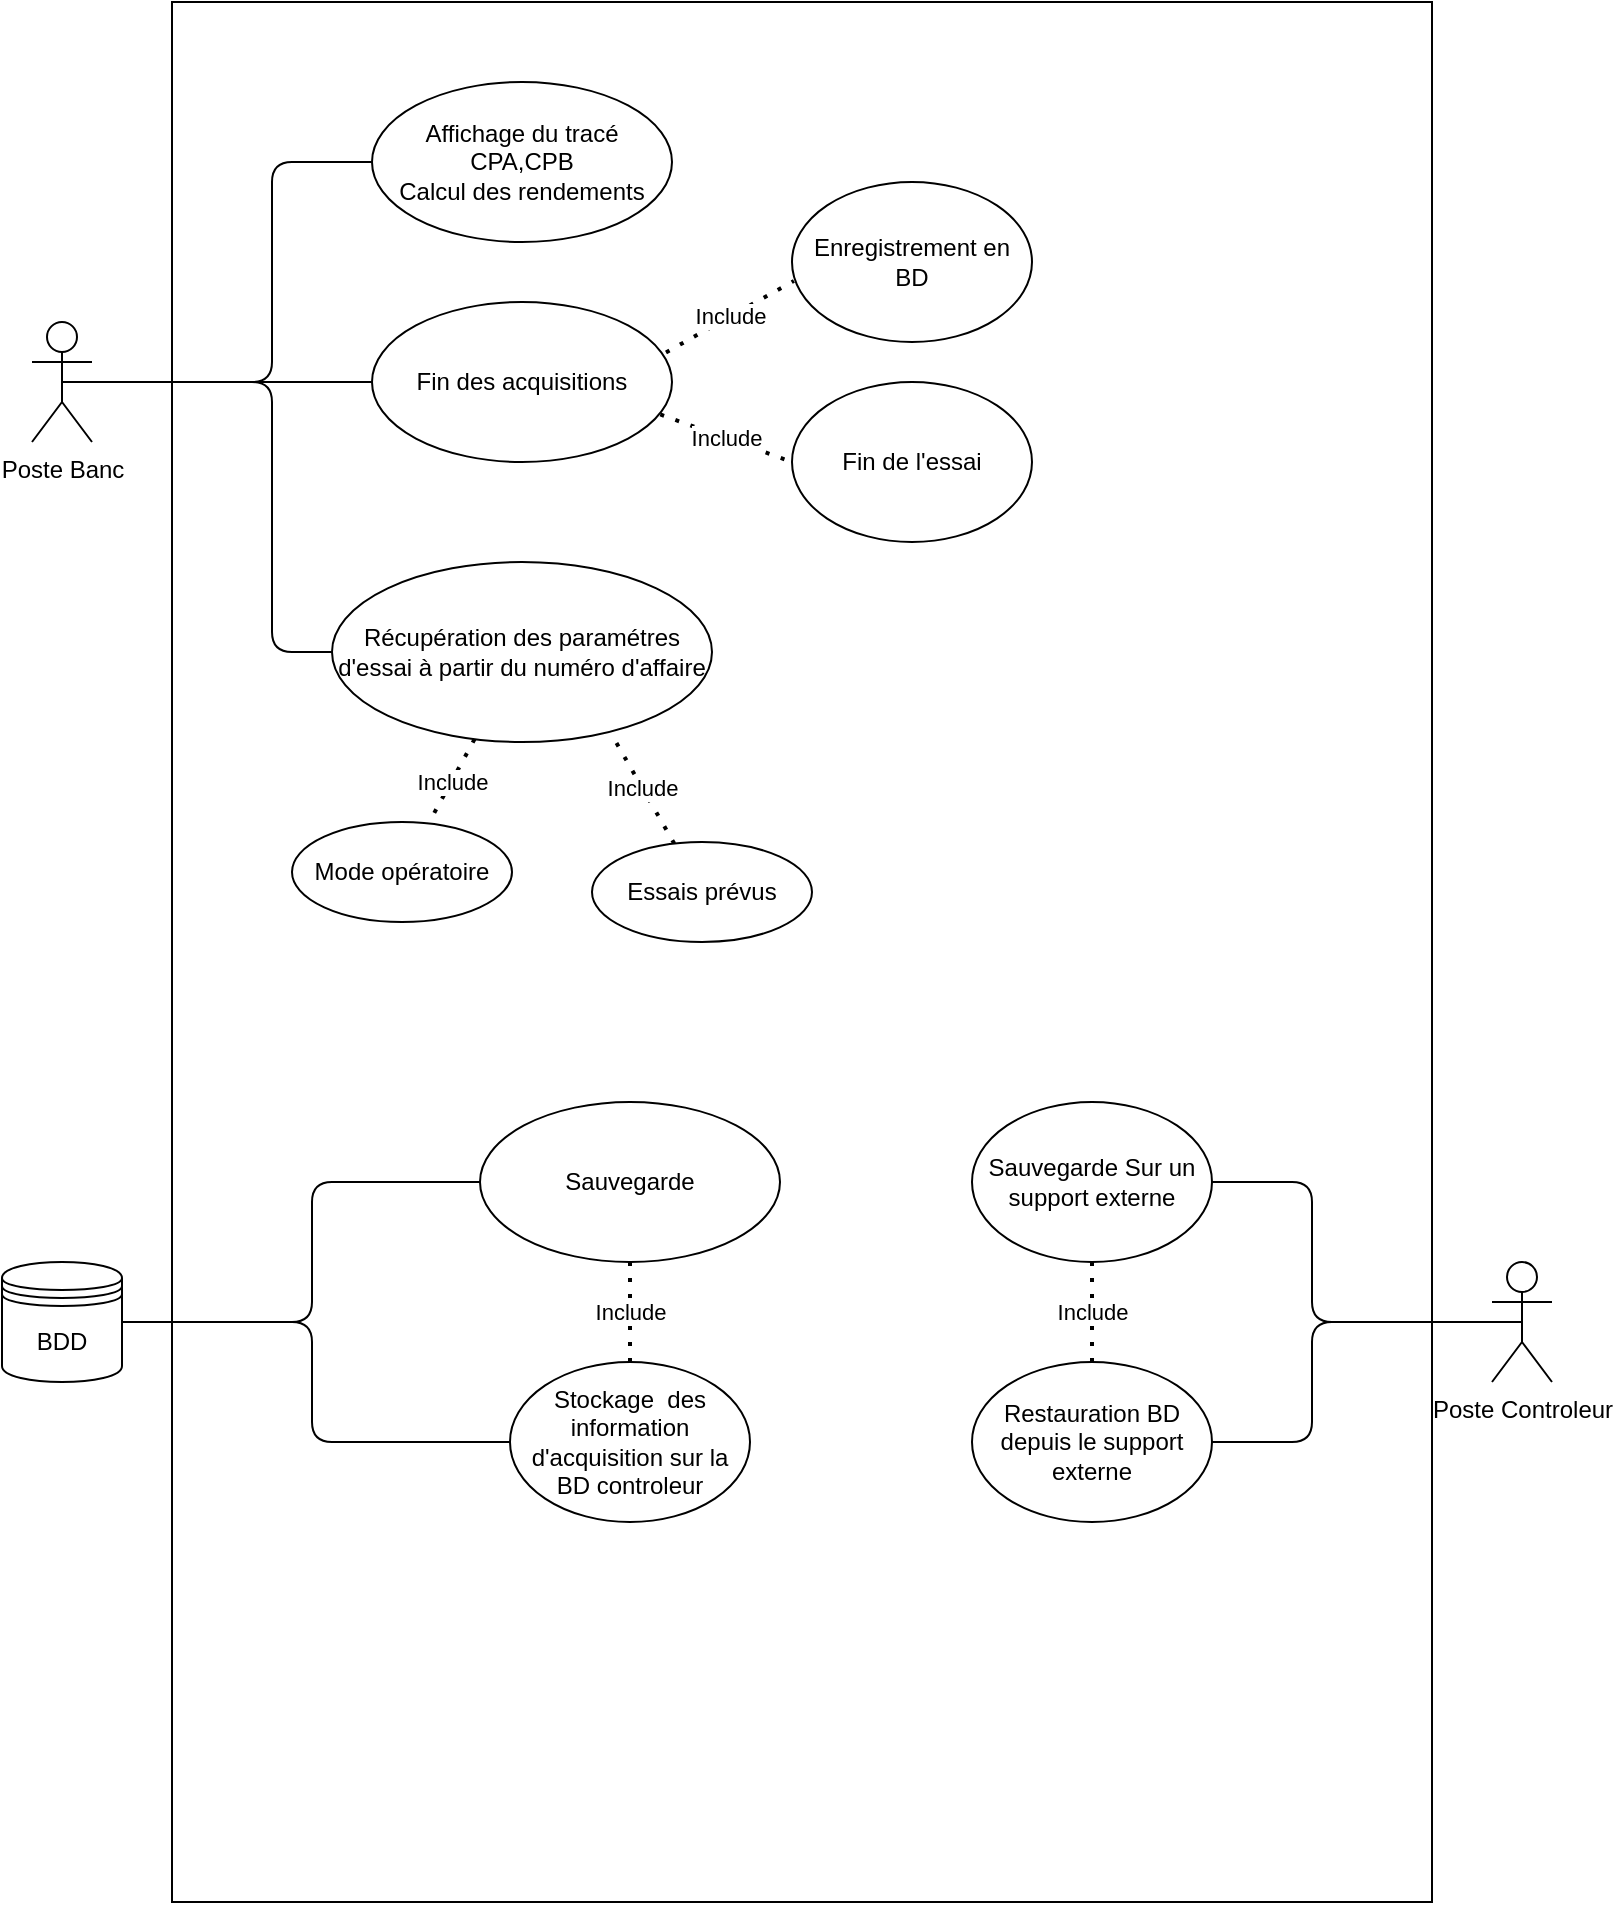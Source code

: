 <mxfile>
    <diagram id="stwNvvhAEf2OUdrHxZNL" name="Page-1">
        <mxGraphModel dx="812" dy="676" grid="1" gridSize="10" guides="1" tooltips="1" connect="1" arrows="1" fold="1" page="1" pageScale="1" pageWidth="827" pageHeight="1169" math="0" shadow="0">
            <root>
                <mxCell id="0"/>
                <mxCell id="1" parent="0"/>
                <mxCell id="2" value="Poste Banc" style="shape=umlActor;html=1;verticalLabelPosition=bottom;verticalAlign=top;align=center;" vertex="1" parent="1">
                    <mxGeometry x="40" y="250" width="30" height="60" as="geometry"/>
                </mxCell>
                <mxCell id="5" value="" style="rounded=0;whiteSpace=wrap;html=1;" vertex="1" parent="1">
                    <mxGeometry x="110" y="90" width="630" height="950" as="geometry"/>
                </mxCell>
                <mxCell id="6" value="Poste Controleur" style="shape=umlActor;html=1;verticalLabelPosition=bottom;verticalAlign=top;align=center;" vertex="1" parent="1">
                    <mxGeometry x="770" y="720" width="30" height="60" as="geometry"/>
                </mxCell>
                <mxCell id="8" value="Récupération des paramétres d'essai à partir du numéro d'affaire" style="ellipse;whiteSpace=wrap;html=1;" vertex="1" parent="1">
                    <mxGeometry x="190" y="370" width="190" height="90" as="geometry"/>
                </mxCell>
                <mxCell id="12" value="" style="endArrow=none;html=1;entryX=0.5;entryY=0.5;entryDx=0;entryDy=0;entryPerimeter=0;exitX=0;exitY=0.5;exitDx=0;exitDy=0;" edge="1" parent="1" source="8" target="2">
                    <mxGeometry width="50" height="50" relative="1" as="geometry">
                        <mxPoint x="430" y="300" as="sourcePoint"/>
                        <mxPoint x="480" y="250" as="targetPoint"/>
                        <Array as="points">
                            <mxPoint x="160" y="415"/>
                            <mxPoint x="160" y="280"/>
                        </Array>
                    </mxGeometry>
                </mxCell>
                <mxCell id="14" value="Include" style="endArrow=none;dashed=1;html=1;dashPattern=1 3;strokeWidth=2;entryX=0.736;entryY=0.959;entryDx=0;entryDy=0;entryPerimeter=0;" edge="1" parent="1" source="17" target="8">
                    <mxGeometry width="50" height="50" relative="1" as="geometry">
                        <mxPoint x="440" y="540" as="sourcePoint"/>
                        <mxPoint x="650" y="590" as="targetPoint"/>
                    </mxGeometry>
                </mxCell>
                <mxCell id="15" value="Include" style="endArrow=none;dashed=1;html=1;dashPattern=1 3;strokeWidth=2;" edge="1" parent="1" source="8" target="16">
                    <mxGeometry width="50" height="50" relative="1" as="geometry">
                        <mxPoint x="450" y="550" as="sourcePoint"/>
                        <mxPoint x="500" y="500" as="targetPoint"/>
                    </mxGeometry>
                </mxCell>
                <mxCell id="16" value="Mode opératoire" style="ellipse;whiteSpace=wrap;html=1;" vertex="1" parent="1">
                    <mxGeometry x="170" y="500" width="110" height="50" as="geometry"/>
                </mxCell>
                <mxCell id="17" value="Essais prévus" style="ellipse;whiteSpace=wrap;html=1;" vertex="1" parent="1">
                    <mxGeometry x="320" y="510" width="110" height="50" as="geometry"/>
                </mxCell>
                <mxCell id="19" value="Affichage du tracé CPA,CPB&lt;br&gt;Calcul des rendements" style="ellipse;whiteSpace=wrap;html=1;" vertex="1" parent="1">
                    <mxGeometry x="210" y="130" width="150" height="80" as="geometry"/>
                </mxCell>
                <mxCell id="20" value="Fin des acquisitions" style="ellipse;whiteSpace=wrap;html=1;" vertex="1" parent="1">
                    <mxGeometry x="210" y="240" width="150" height="80" as="geometry"/>
                </mxCell>
                <mxCell id="21" value="Sauvegarde" style="ellipse;whiteSpace=wrap;html=1;" vertex="1" parent="1">
                    <mxGeometry x="264" y="640" width="150" height="80" as="geometry"/>
                </mxCell>
                <mxCell id="23" value="" style="endArrow=none;html=1;exitX=0.5;exitY=0.5;exitDx=0;exitDy=0;exitPerimeter=0;entryX=0;entryY=0.5;entryDx=0;entryDy=0;" edge="1" parent="1" source="2" target="20">
                    <mxGeometry width="50" height="50" relative="1" as="geometry">
                        <mxPoint x="380" y="270" as="sourcePoint"/>
                        <mxPoint x="430" y="220" as="targetPoint"/>
                    </mxGeometry>
                </mxCell>
                <mxCell id="24" value="" style="endArrow=none;html=1;exitX=0.5;exitY=0.5;exitDx=0;exitDy=0;exitPerimeter=0;entryX=0;entryY=0.5;entryDx=0;entryDy=0;" edge="1" parent="1" source="2" target="19">
                    <mxGeometry width="50" height="50" relative="1" as="geometry">
                        <mxPoint x="380" y="270" as="sourcePoint"/>
                        <mxPoint x="430" y="220" as="targetPoint"/>
                        <Array as="points">
                            <mxPoint x="160" y="280"/>
                            <mxPoint x="160" y="170"/>
                        </Array>
                    </mxGeometry>
                </mxCell>
                <mxCell id="26" value="Include" style="endArrow=none;dashed=1;html=1;dashPattern=1 3;strokeWidth=2;entryX=0.008;entryY=0.618;entryDx=0;entryDy=0;entryPerimeter=0;exitX=0.98;exitY=0.315;exitDx=0;exitDy=0;exitPerimeter=0;" edge="1" parent="1" source="20" target="28">
                    <mxGeometry width="50" height="50" relative="1" as="geometry">
                        <mxPoint x="380" y="270" as="sourcePoint"/>
                        <mxPoint x="430" y="220" as="targetPoint"/>
                    </mxGeometry>
                </mxCell>
                <mxCell id="27" value="Include" style="endArrow=none;dashed=1;html=1;dashPattern=1 3;strokeWidth=2;entryX=0;entryY=0.5;entryDx=0;entryDy=0;exitX=0.961;exitY=0.703;exitDx=0;exitDy=0;exitPerimeter=0;" edge="1" parent="1" source="20" target="29">
                    <mxGeometry width="50" height="50" relative="1" as="geometry">
                        <mxPoint x="380" y="270" as="sourcePoint"/>
                        <mxPoint x="430" y="220" as="targetPoint"/>
                    </mxGeometry>
                </mxCell>
                <mxCell id="28" value="Enregistrement en BD" style="ellipse;whiteSpace=wrap;html=1;" vertex="1" parent="1">
                    <mxGeometry x="420" y="180" width="120" height="80" as="geometry"/>
                </mxCell>
                <mxCell id="29" value="Fin de l'essai" style="ellipse;whiteSpace=wrap;html=1;" vertex="1" parent="1">
                    <mxGeometry x="420" y="280" width="120" height="80" as="geometry"/>
                </mxCell>
                <mxCell id="32" value="Include" style="endArrow=none;dashed=1;html=1;dashPattern=1 3;strokeWidth=2;entryX=0.5;entryY=0;entryDx=0;entryDy=0;exitX=0.5;exitY=1;exitDx=0;exitDy=0;" edge="1" parent="1" source="21" target="33">
                    <mxGeometry width="50" height="50" relative="1" as="geometry">
                        <mxPoint x="374.15" y="316.24" as="sourcePoint"/>
                        <mxPoint x="440.0" y="340" as="targetPoint"/>
                    </mxGeometry>
                </mxCell>
                <mxCell id="33" value="Stockage&amp;nbsp; des information d'acquisition sur la BD controleur" style="ellipse;whiteSpace=wrap;html=1;" vertex="1" parent="1">
                    <mxGeometry x="279" y="770" width="120" height="80" as="geometry"/>
                </mxCell>
                <mxCell id="37" value="Restauration BD depuis le support externe" style="ellipse;whiteSpace=wrap;html=1;" vertex="1" parent="1">
                    <mxGeometry x="510" y="770" width="120" height="80" as="geometry"/>
                </mxCell>
                <mxCell id="38" value="Sauvegarde Sur un support externe" style="ellipse;whiteSpace=wrap;html=1;" vertex="1" parent="1">
                    <mxGeometry x="510" y="640" width="120" height="80" as="geometry"/>
                </mxCell>
                <mxCell id="39" value="" style="endArrow=none;html=1;entryX=1;entryY=0.5;entryDx=0;entryDy=0;exitX=0.5;exitY=0.5;exitDx=0;exitDy=0;exitPerimeter=0;" edge="1" parent="1" source="6" target="38">
                    <mxGeometry width="50" height="50" relative="1" as="geometry">
                        <mxPoint x="380" y="830" as="sourcePoint"/>
                        <mxPoint x="430" y="780" as="targetPoint"/>
                        <Array as="points">
                            <mxPoint x="680" y="750"/>
                            <mxPoint x="680" y="680"/>
                        </Array>
                    </mxGeometry>
                </mxCell>
                <mxCell id="40" value="" style="endArrow=none;html=1;exitX=1;exitY=0.5;exitDx=0;exitDy=0;" edge="1" parent="1" source="37" target="6">
                    <mxGeometry width="50" height="50" relative="1" as="geometry">
                        <mxPoint x="380" y="830" as="sourcePoint"/>
                        <mxPoint x="430" y="780" as="targetPoint"/>
                        <Array as="points">
                            <mxPoint x="680" y="810"/>
                            <mxPoint x="680" y="750"/>
                        </Array>
                    </mxGeometry>
                </mxCell>
                <mxCell id="41" value="Include" style="endArrow=none;dashed=1;html=1;dashPattern=1 3;strokeWidth=2;exitX=0.5;exitY=1;exitDx=0;exitDy=0;entryX=0.5;entryY=0;entryDx=0;entryDy=0;" edge="1" parent="1" source="38" target="37">
                    <mxGeometry width="50" height="50" relative="1" as="geometry">
                        <mxPoint x="281.336" y="617.08" as="sourcePoint"/>
                        <mxPoint x="580" y="820" as="targetPoint"/>
                    </mxGeometry>
                </mxCell>
                <mxCell id="42" value="BDD" style="shape=datastore;whiteSpace=wrap;html=1;" vertex="1" parent="1">
                    <mxGeometry x="25" y="720" width="60" height="60" as="geometry"/>
                </mxCell>
                <mxCell id="44" value="" style="endArrow=none;html=1;exitX=1;exitY=0.5;exitDx=0;exitDy=0;entryX=0;entryY=0.5;entryDx=0;entryDy=0;" edge="1" parent="1" source="42" target="21">
                    <mxGeometry width="50" height="50" relative="1" as="geometry">
                        <mxPoint x="510" y="630" as="sourcePoint"/>
                        <mxPoint x="560" y="580" as="targetPoint"/>
                        <Array as="points">
                            <mxPoint x="180" y="750"/>
                            <mxPoint x="180" y="680"/>
                        </Array>
                    </mxGeometry>
                </mxCell>
                <mxCell id="45" value="" style="endArrow=none;html=1;exitX=1;exitY=0.5;exitDx=0;exitDy=0;entryX=0;entryY=0.5;entryDx=0;entryDy=0;" edge="1" parent="1" source="42" target="33">
                    <mxGeometry width="50" height="50" relative="1" as="geometry">
                        <mxPoint x="510" y="630" as="sourcePoint"/>
                        <mxPoint x="560" y="580" as="targetPoint"/>
                        <Array as="points">
                            <mxPoint x="180" y="750"/>
                            <mxPoint x="180" y="810"/>
                        </Array>
                    </mxGeometry>
                </mxCell>
            </root>
        </mxGraphModel>
    </diagram>
</mxfile>